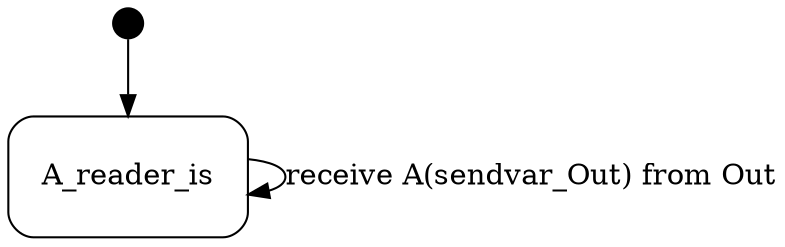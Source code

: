 digraph A_reader {
  compound = true;
  rank = LR;
  fontname = "Arial";
node [shape = "point", height = "0.2"] A_reader_is_extra node [shape = "Mrecord", height = "0.8", width = "1.6"] A_reader_is A_reader_is_extra -> A_reader_is




A_reader_is -> A_reader_is [label = "receive A(sendvar_Out) from Out"];

}
